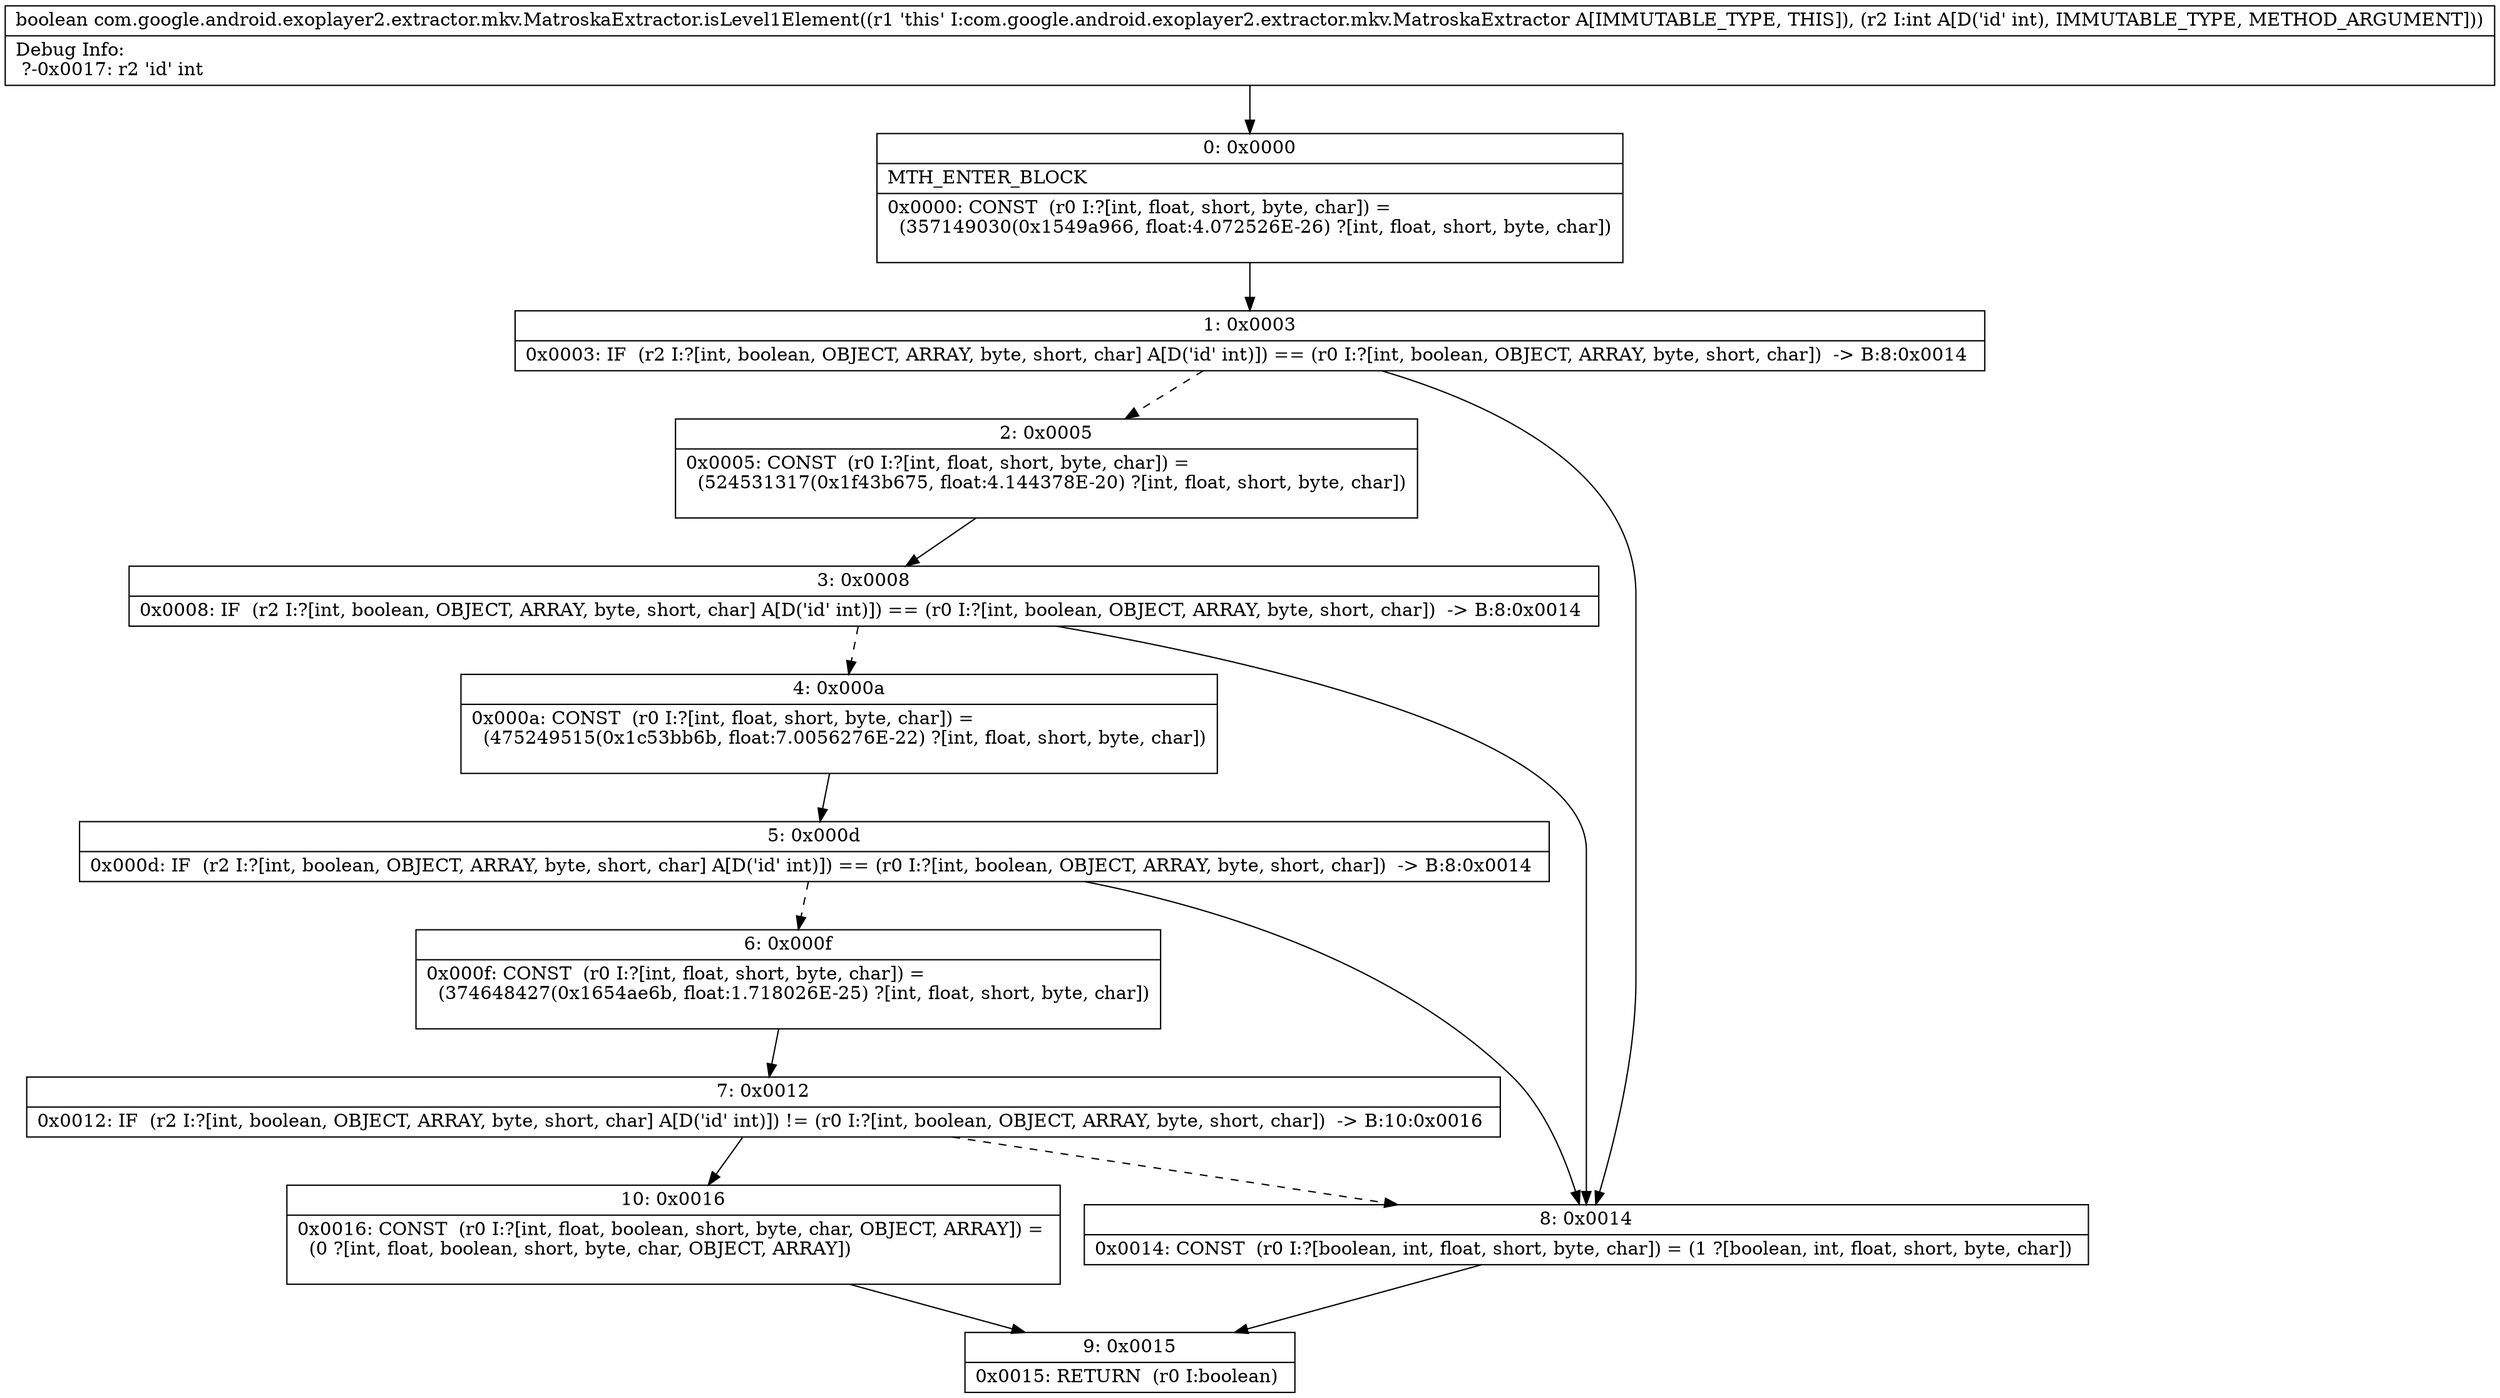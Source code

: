 digraph "CFG forcom.google.android.exoplayer2.extractor.mkv.MatroskaExtractor.isLevel1Element(I)Z" {
Node_0 [shape=record,label="{0\:\ 0x0000|MTH_ENTER_BLOCK\l|0x0000: CONST  (r0 I:?[int, float, short, byte, char]) = \l  (357149030(0x1549a966, float:4.072526E\-26) ?[int, float, short, byte, char])\l \l}"];
Node_1 [shape=record,label="{1\:\ 0x0003|0x0003: IF  (r2 I:?[int, boolean, OBJECT, ARRAY, byte, short, char] A[D('id' int)]) == (r0 I:?[int, boolean, OBJECT, ARRAY, byte, short, char])  \-\> B:8:0x0014 \l}"];
Node_2 [shape=record,label="{2\:\ 0x0005|0x0005: CONST  (r0 I:?[int, float, short, byte, char]) = \l  (524531317(0x1f43b675, float:4.144378E\-20) ?[int, float, short, byte, char])\l \l}"];
Node_3 [shape=record,label="{3\:\ 0x0008|0x0008: IF  (r2 I:?[int, boolean, OBJECT, ARRAY, byte, short, char] A[D('id' int)]) == (r0 I:?[int, boolean, OBJECT, ARRAY, byte, short, char])  \-\> B:8:0x0014 \l}"];
Node_4 [shape=record,label="{4\:\ 0x000a|0x000a: CONST  (r0 I:?[int, float, short, byte, char]) = \l  (475249515(0x1c53bb6b, float:7.0056276E\-22) ?[int, float, short, byte, char])\l \l}"];
Node_5 [shape=record,label="{5\:\ 0x000d|0x000d: IF  (r2 I:?[int, boolean, OBJECT, ARRAY, byte, short, char] A[D('id' int)]) == (r0 I:?[int, boolean, OBJECT, ARRAY, byte, short, char])  \-\> B:8:0x0014 \l}"];
Node_6 [shape=record,label="{6\:\ 0x000f|0x000f: CONST  (r0 I:?[int, float, short, byte, char]) = \l  (374648427(0x1654ae6b, float:1.718026E\-25) ?[int, float, short, byte, char])\l \l}"];
Node_7 [shape=record,label="{7\:\ 0x0012|0x0012: IF  (r2 I:?[int, boolean, OBJECT, ARRAY, byte, short, char] A[D('id' int)]) != (r0 I:?[int, boolean, OBJECT, ARRAY, byte, short, char])  \-\> B:10:0x0016 \l}"];
Node_8 [shape=record,label="{8\:\ 0x0014|0x0014: CONST  (r0 I:?[boolean, int, float, short, byte, char]) = (1 ?[boolean, int, float, short, byte, char]) \l}"];
Node_9 [shape=record,label="{9\:\ 0x0015|0x0015: RETURN  (r0 I:boolean) \l}"];
Node_10 [shape=record,label="{10\:\ 0x0016|0x0016: CONST  (r0 I:?[int, float, boolean, short, byte, char, OBJECT, ARRAY]) = \l  (0 ?[int, float, boolean, short, byte, char, OBJECT, ARRAY])\l \l}"];
MethodNode[shape=record,label="{boolean com.google.android.exoplayer2.extractor.mkv.MatroskaExtractor.isLevel1Element((r1 'this' I:com.google.android.exoplayer2.extractor.mkv.MatroskaExtractor A[IMMUTABLE_TYPE, THIS]), (r2 I:int A[D('id' int), IMMUTABLE_TYPE, METHOD_ARGUMENT]))  | Debug Info:\l  ?\-0x0017: r2 'id' int\l}"];
MethodNode -> Node_0;
Node_0 -> Node_1;
Node_1 -> Node_2[style=dashed];
Node_1 -> Node_8;
Node_2 -> Node_3;
Node_3 -> Node_4[style=dashed];
Node_3 -> Node_8;
Node_4 -> Node_5;
Node_5 -> Node_6[style=dashed];
Node_5 -> Node_8;
Node_6 -> Node_7;
Node_7 -> Node_8[style=dashed];
Node_7 -> Node_10;
Node_8 -> Node_9;
Node_10 -> Node_9;
}

